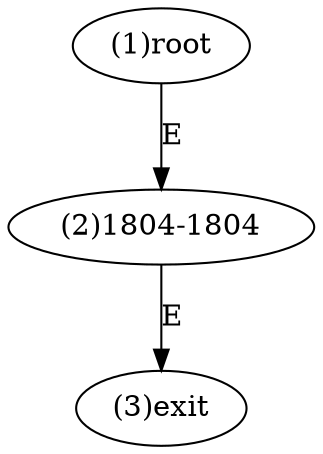 digraph "" { 
1[ label="(1)root"];
2[ label="(2)1804-1804"];
3[ label="(3)exit"];
1->2[ label="E"];
2->3[ label="E"];
}
